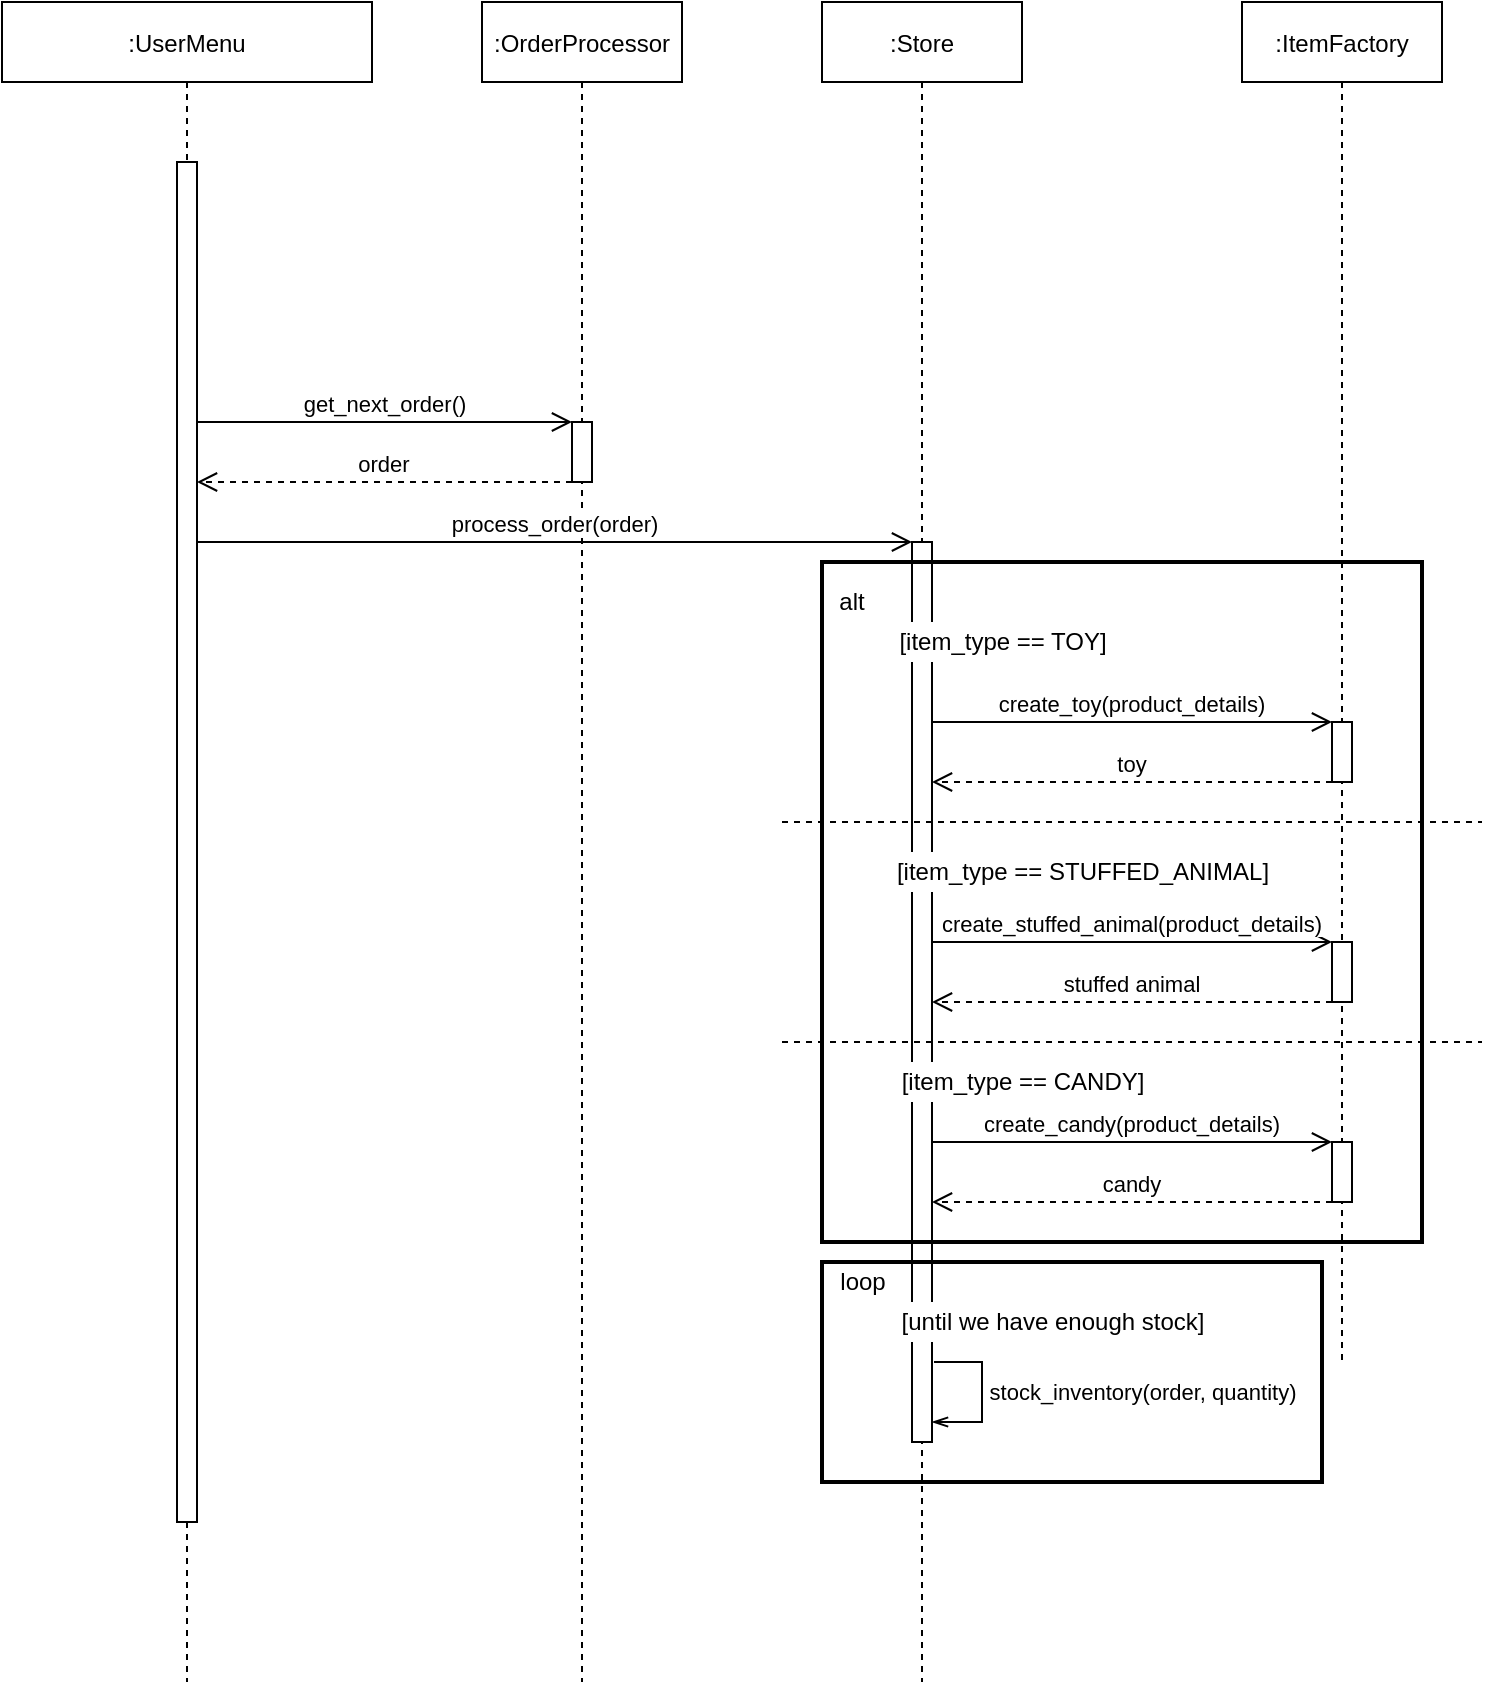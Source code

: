 <mxfile version="13.9.3" type="device"><diagram id="kgpKYQtTHZ0yAKxKKP6v" name="Page-1"><mxGraphModel dx="1186" dy="636" grid="1" gridSize="10" guides="1" tooltips="1" connect="1" arrows="1" fold="1" page="1" pageScale="1" pageWidth="850" pageHeight="1100" math="0" shadow="0"><root><mxCell id="0"/><mxCell id="1" parent="0"/><mxCell id="3nuBFxr9cyL0pnOWT2aG-5" value=":UserMenu" style="shape=umlLifeline;perimeter=lifelinePerimeter;container=1;collapsible=0;recursiveResize=0;rounded=0;shadow=0;strokeWidth=1;" parent="1" vertex="1"><mxGeometry x="300" y="80" width="185" height="840" as="geometry"/></mxCell><mxCell id="3nuBFxr9cyL0pnOWT2aG-6" value="" style="points=[];perimeter=orthogonalPerimeter;rounded=0;shadow=0;strokeWidth=1;" parent="3nuBFxr9cyL0pnOWT2aG-5" vertex="1"><mxGeometry x="87.5" y="80" width="10" height="680" as="geometry"/></mxCell><mxCell id="JLLVuVKz1-7OjTNEdJkj-1" value=":OrderProcessor" style="shape=umlLifeline;perimeter=lifelinePerimeter;container=1;collapsible=0;recursiveResize=0;rounded=0;shadow=0;strokeWidth=1;" parent="1" vertex="1"><mxGeometry x="540" y="80" width="100" height="840" as="geometry"/></mxCell><mxCell id="JLLVuVKz1-7OjTNEdJkj-2" value="" style="points=[];perimeter=orthogonalPerimeter;rounded=0;shadow=0;strokeWidth=1;" parent="JLLVuVKz1-7OjTNEdJkj-1" vertex="1"><mxGeometry x="45" y="210" width="10" height="30" as="geometry"/></mxCell><mxCell id="3xNVHjI_7dXauf3vAn7v-1" value=":Store" style="shape=umlLifeline;perimeter=lifelinePerimeter;container=1;collapsible=0;recursiveResize=0;rounded=0;shadow=0;strokeWidth=1;" parent="1" vertex="1"><mxGeometry x="710" y="80" width="100" height="840" as="geometry"/></mxCell><mxCell id="3xNVHjI_7dXauf3vAn7v-2" value="" style="points=[];perimeter=orthogonalPerimeter;rounded=0;shadow=0;strokeWidth=1;" parent="3xNVHjI_7dXauf3vAn7v-1" vertex="1"><mxGeometry x="45" y="270" width="10" height="450" as="geometry"/></mxCell><mxCell id="tAX07GxFPl7djuMDa5fE-7" style="edgeStyle=orthogonalEdgeStyle;rounded=0;orthogonalLoop=1;jettySize=auto;html=1;startArrow=none;startFill=0;endArrow=openThin;endFill=0;exitX=1.1;exitY=0.911;exitDx=0;exitDy=0;exitPerimeter=0;" edge="1" parent="3xNVHjI_7dXauf3vAn7v-1" source="3xNVHjI_7dXauf3vAn7v-2" target="3xNVHjI_7dXauf3vAn7v-2"><mxGeometry relative="1" as="geometry"><Array as="points"><mxPoint x="80" y="680"/><mxPoint x="80" y="710"/></Array></mxGeometry></mxCell><mxCell id="tAX07GxFPl7djuMDa5fE-8" value="stock_inventory(order, quantity)" style="edgeLabel;html=1;align=center;verticalAlign=middle;resizable=0;points=[];" vertex="1" connectable="0" parent="tAX07GxFPl7djuMDa5fE-7"><mxGeometry x="-0.013" y="1" relative="1" as="geometry"><mxPoint x="79" as="offset"/></mxGeometry></mxCell><mxCell id="3xNVHjI_7dXauf3vAn7v-3" value="get_next_order()" style="verticalAlign=bottom;endArrow=open;endSize=8;shadow=0;strokeWidth=1;" parent="1" source="3nuBFxr9cyL0pnOWT2aG-6" target="JLLVuVKz1-7OjTNEdJkj-2" edge="1"><mxGeometry relative="1" as="geometry"><mxPoint x="525" y="290" as="targetPoint"/><mxPoint x="360" y="290" as="sourcePoint"/><Array as="points"><mxPoint x="490" y="290"/></Array></mxGeometry></mxCell><mxCell id="3xNVHjI_7dXauf3vAn7v-7" value="order" style="verticalAlign=bottom;endArrow=open;dashed=1;endSize=8;shadow=0;strokeWidth=1;" parent="1" source="JLLVuVKz1-7OjTNEdJkj-2" target="3nuBFxr9cyL0pnOWT2aG-6" edge="1"><mxGeometry relative="1" as="geometry"><mxPoint x="360" y="350" as="targetPoint"/><mxPoint x="530" y="454.5" as="sourcePoint"/><Array as="points"><mxPoint x="500" y="320"/></Array></mxGeometry></mxCell><mxCell id="3xNVHjI_7dXauf3vAn7v-13" value="process_order(order)" style="verticalAlign=bottom;endArrow=open;endSize=8;shadow=0;strokeWidth=1;" parent="1" source="3nuBFxr9cyL0pnOWT2aG-6" target="3xNVHjI_7dXauf3vAn7v-2" edge="1"><mxGeometry relative="1" as="geometry"><mxPoint x="710" y="290" as="targetPoint"/><mxPoint x="600" y="290" as="sourcePoint"/><Array as="points"><mxPoint x="630" y="350"/></Array></mxGeometry></mxCell><mxCell id="3xNVHjI_7dXauf3vAn7v-14" value=":ItemFactory" style="shape=umlLifeline;perimeter=lifelinePerimeter;container=1;collapsible=0;recursiveResize=0;rounded=0;shadow=0;strokeWidth=1;" parent="1" vertex="1"><mxGeometry x="920" y="80" width="100" height="680" as="geometry"/></mxCell><mxCell id="3xNVHjI_7dXauf3vAn7v-15" value="" style="points=[];perimeter=orthogonalPerimeter;rounded=0;shadow=0;strokeWidth=1;" parent="3xNVHjI_7dXauf3vAn7v-14" vertex="1"><mxGeometry x="45" y="360" width="10" height="30" as="geometry"/></mxCell><mxCell id="wr8kY9itZAaPPSib8TIt-4" value="" style="points=[];perimeter=orthogonalPerimeter;rounded=0;shadow=0;strokeWidth=1;" parent="3xNVHjI_7dXauf3vAn7v-14" vertex="1"><mxGeometry x="45" y="470" width="10" height="30" as="geometry"/></mxCell><mxCell id="wr8kY9itZAaPPSib8TIt-11" value="" style="points=[];perimeter=orthogonalPerimeter;rounded=0;shadow=0;strokeWidth=1;" parent="3xNVHjI_7dXauf3vAn7v-14" vertex="1"><mxGeometry x="45" y="570" width="10" height="30" as="geometry"/></mxCell><mxCell id="3xNVHjI_7dXauf3vAn7v-17" value="create_toy(product_details)" style="verticalAlign=bottom;endArrow=open;endSize=8;shadow=0;strokeWidth=1;" parent="1" source="3xNVHjI_7dXauf3vAn7v-2" target="3xNVHjI_7dXauf3vAn7v-15" edge="1"><mxGeometry relative="1" as="geometry"><mxPoint x="929" y="330" as="targetPoint"/><mxPoint x="770" y="330" as="sourcePoint"/><Array as="points"><mxPoint x="850" y="440"/></Array></mxGeometry></mxCell><mxCell id="3xNVHjI_7dXauf3vAn7v-18" value="toy" style="verticalAlign=bottom;endArrow=open;dashed=1;endSize=8;shadow=0;strokeWidth=1;" parent="1" source="3xNVHjI_7dXauf3vAn7v-15" target="3xNVHjI_7dXauf3vAn7v-2" edge="1"><mxGeometry relative="1" as="geometry"><mxPoint x="760" y="410.0" as="targetPoint"/><mxPoint x="930" y="410.0" as="sourcePoint"/><Array as="points"><mxPoint x="860" y="470"/></Array></mxGeometry></mxCell><mxCell id="3xNVHjI_7dXauf3vAn7v-22" value="" style="rounded=0;whiteSpace=wrap;html=1;fillOpacity=0;strokeWidth=2;" parent="1" vertex="1"><mxGeometry x="710" y="360" width="300" height="340" as="geometry"/></mxCell><mxCell id="wr8kY9itZAaPPSib8TIt-2" value="[item_type == TOY]" style="text;html=1;align=center;verticalAlign=middle;resizable=0;points=[];autosize=1;fillColor=#ffffff;" parent="1" vertex="1"><mxGeometry x="740" y="390" width="120" height="20" as="geometry"/></mxCell><mxCell id="wr8kY9itZAaPPSib8TIt-3" value="alt" style="rounded=0;whiteSpace=wrap;html=1;opacity=0;" parent="1" vertex="1"><mxGeometry x="710" y="370" width="30" height="20" as="geometry"/></mxCell><mxCell id="wr8kY9itZAaPPSib8TIt-5" value="[item_type == STUFFED_ANIMAL]" style="text;html=1;align=center;verticalAlign=middle;resizable=0;points=[];autosize=1;fillColor=#ffffff;" parent="1" vertex="1"><mxGeometry x="740" y="505" width="200" height="20" as="geometry"/></mxCell><mxCell id="wr8kY9itZAaPPSib8TIt-6" value="create_stuffed_animal(product_details)" style="verticalAlign=bottom;endArrow=open;endSize=8;shadow=0;strokeWidth=1;" parent="1" source="3xNVHjI_7dXauf3vAn7v-2" target="wr8kY9itZAaPPSib8TIt-4" edge="1"><mxGeometry relative="1" as="geometry"><mxPoint x="975" y="450" as="targetPoint"/><mxPoint x="775" y="450" as="sourcePoint"/><Array as="points"><mxPoint x="930" y="550"/></Array></mxGeometry></mxCell><mxCell id="wr8kY9itZAaPPSib8TIt-9" value="stuffed animal" style="verticalAlign=bottom;endArrow=open;dashed=1;endSize=8;shadow=0;strokeWidth=1;" parent="1" source="wr8kY9itZAaPPSib8TIt-4" target="3xNVHjI_7dXauf3vAn7v-2" edge="1"><mxGeometry relative="1" as="geometry"><mxPoint x="775" y="480" as="targetPoint"/><mxPoint x="975" y="480" as="sourcePoint"/><Array as="points"><mxPoint x="880" y="580"/></Array></mxGeometry></mxCell><mxCell id="wr8kY9itZAaPPSib8TIt-10" value="[item_type == CANDY]" style="text;html=1;align=center;verticalAlign=middle;resizable=0;points=[];autosize=1;fillColor=#ffffff;" parent="1" vertex="1"><mxGeometry x="740" y="610" width="140" height="20" as="geometry"/></mxCell><mxCell id="wr8kY9itZAaPPSib8TIt-12" value="create_candy(product_details)" style="verticalAlign=bottom;endArrow=open;endSize=8;shadow=0;strokeWidth=1;" parent="1" source="3xNVHjI_7dXauf3vAn7v-2" target="wr8kY9itZAaPPSib8TIt-11" edge="1"><mxGeometry relative="1" as="geometry"><mxPoint x="975" y="560" as="targetPoint"/><mxPoint x="775" y="560" as="sourcePoint"/><Array as="points"/></mxGeometry></mxCell><mxCell id="wr8kY9itZAaPPSib8TIt-13" value="candy" style="verticalAlign=bottom;endArrow=open;dashed=1;endSize=8;shadow=0;strokeWidth=1;" parent="1" source="wr8kY9itZAaPPSib8TIt-11" target="3xNVHjI_7dXauf3vAn7v-2" edge="1"><mxGeometry relative="1" as="geometry"><mxPoint x="775" y="590" as="targetPoint"/><mxPoint x="975" y="590" as="sourcePoint"/><Array as="points"><mxPoint x="900" y="680"/></Array></mxGeometry></mxCell><mxCell id="wr8kY9itZAaPPSib8TIt-14" value="" style="endArrow=none;dashed=1;html=1;strokeColor=#000000;" parent="1" edge="1"><mxGeometry width="50" height="50" relative="1" as="geometry"><mxPoint x="690" y="490" as="sourcePoint"/><mxPoint x="1040" y="490" as="targetPoint"/></mxGeometry></mxCell><mxCell id="wr8kY9itZAaPPSib8TIt-15" value="" style="endArrow=none;dashed=1;html=1;strokeColor=#000000;" parent="1" edge="1"><mxGeometry width="50" height="50" relative="1" as="geometry"><mxPoint x="690" y="600" as="sourcePoint"/><mxPoint x="1040" y="600" as="targetPoint"/></mxGeometry></mxCell><mxCell id="tAX07GxFPl7djuMDa5fE-1" value="[until we have enough stock]" style="text;html=1;align=center;verticalAlign=middle;resizable=0;points=[];autosize=1;fillColor=#ffffff;" vertex="1" parent="1"><mxGeometry x="740" y="730" width="170" height="20" as="geometry"/></mxCell><mxCell id="tAX07GxFPl7djuMDa5fE-2" value="loop" style="text;html=1;align=center;verticalAlign=middle;resizable=0;points=[];autosize=1;fillColor=#ffffff;" vertex="1" parent="1"><mxGeometry x="710" y="710" width="40" height="20" as="geometry"/></mxCell><mxCell id="tAX07GxFPl7djuMDa5fE-9" value="" style="rounded=0;whiteSpace=wrap;html=1;fillOpacity=0;strokeWidth=2;" vertex="1" parent="1"><mxGeometry x="710" y="710" width="250" height="110" as="geometry"/></mxCell></root></mxGraphModel></diagram></mxfile>